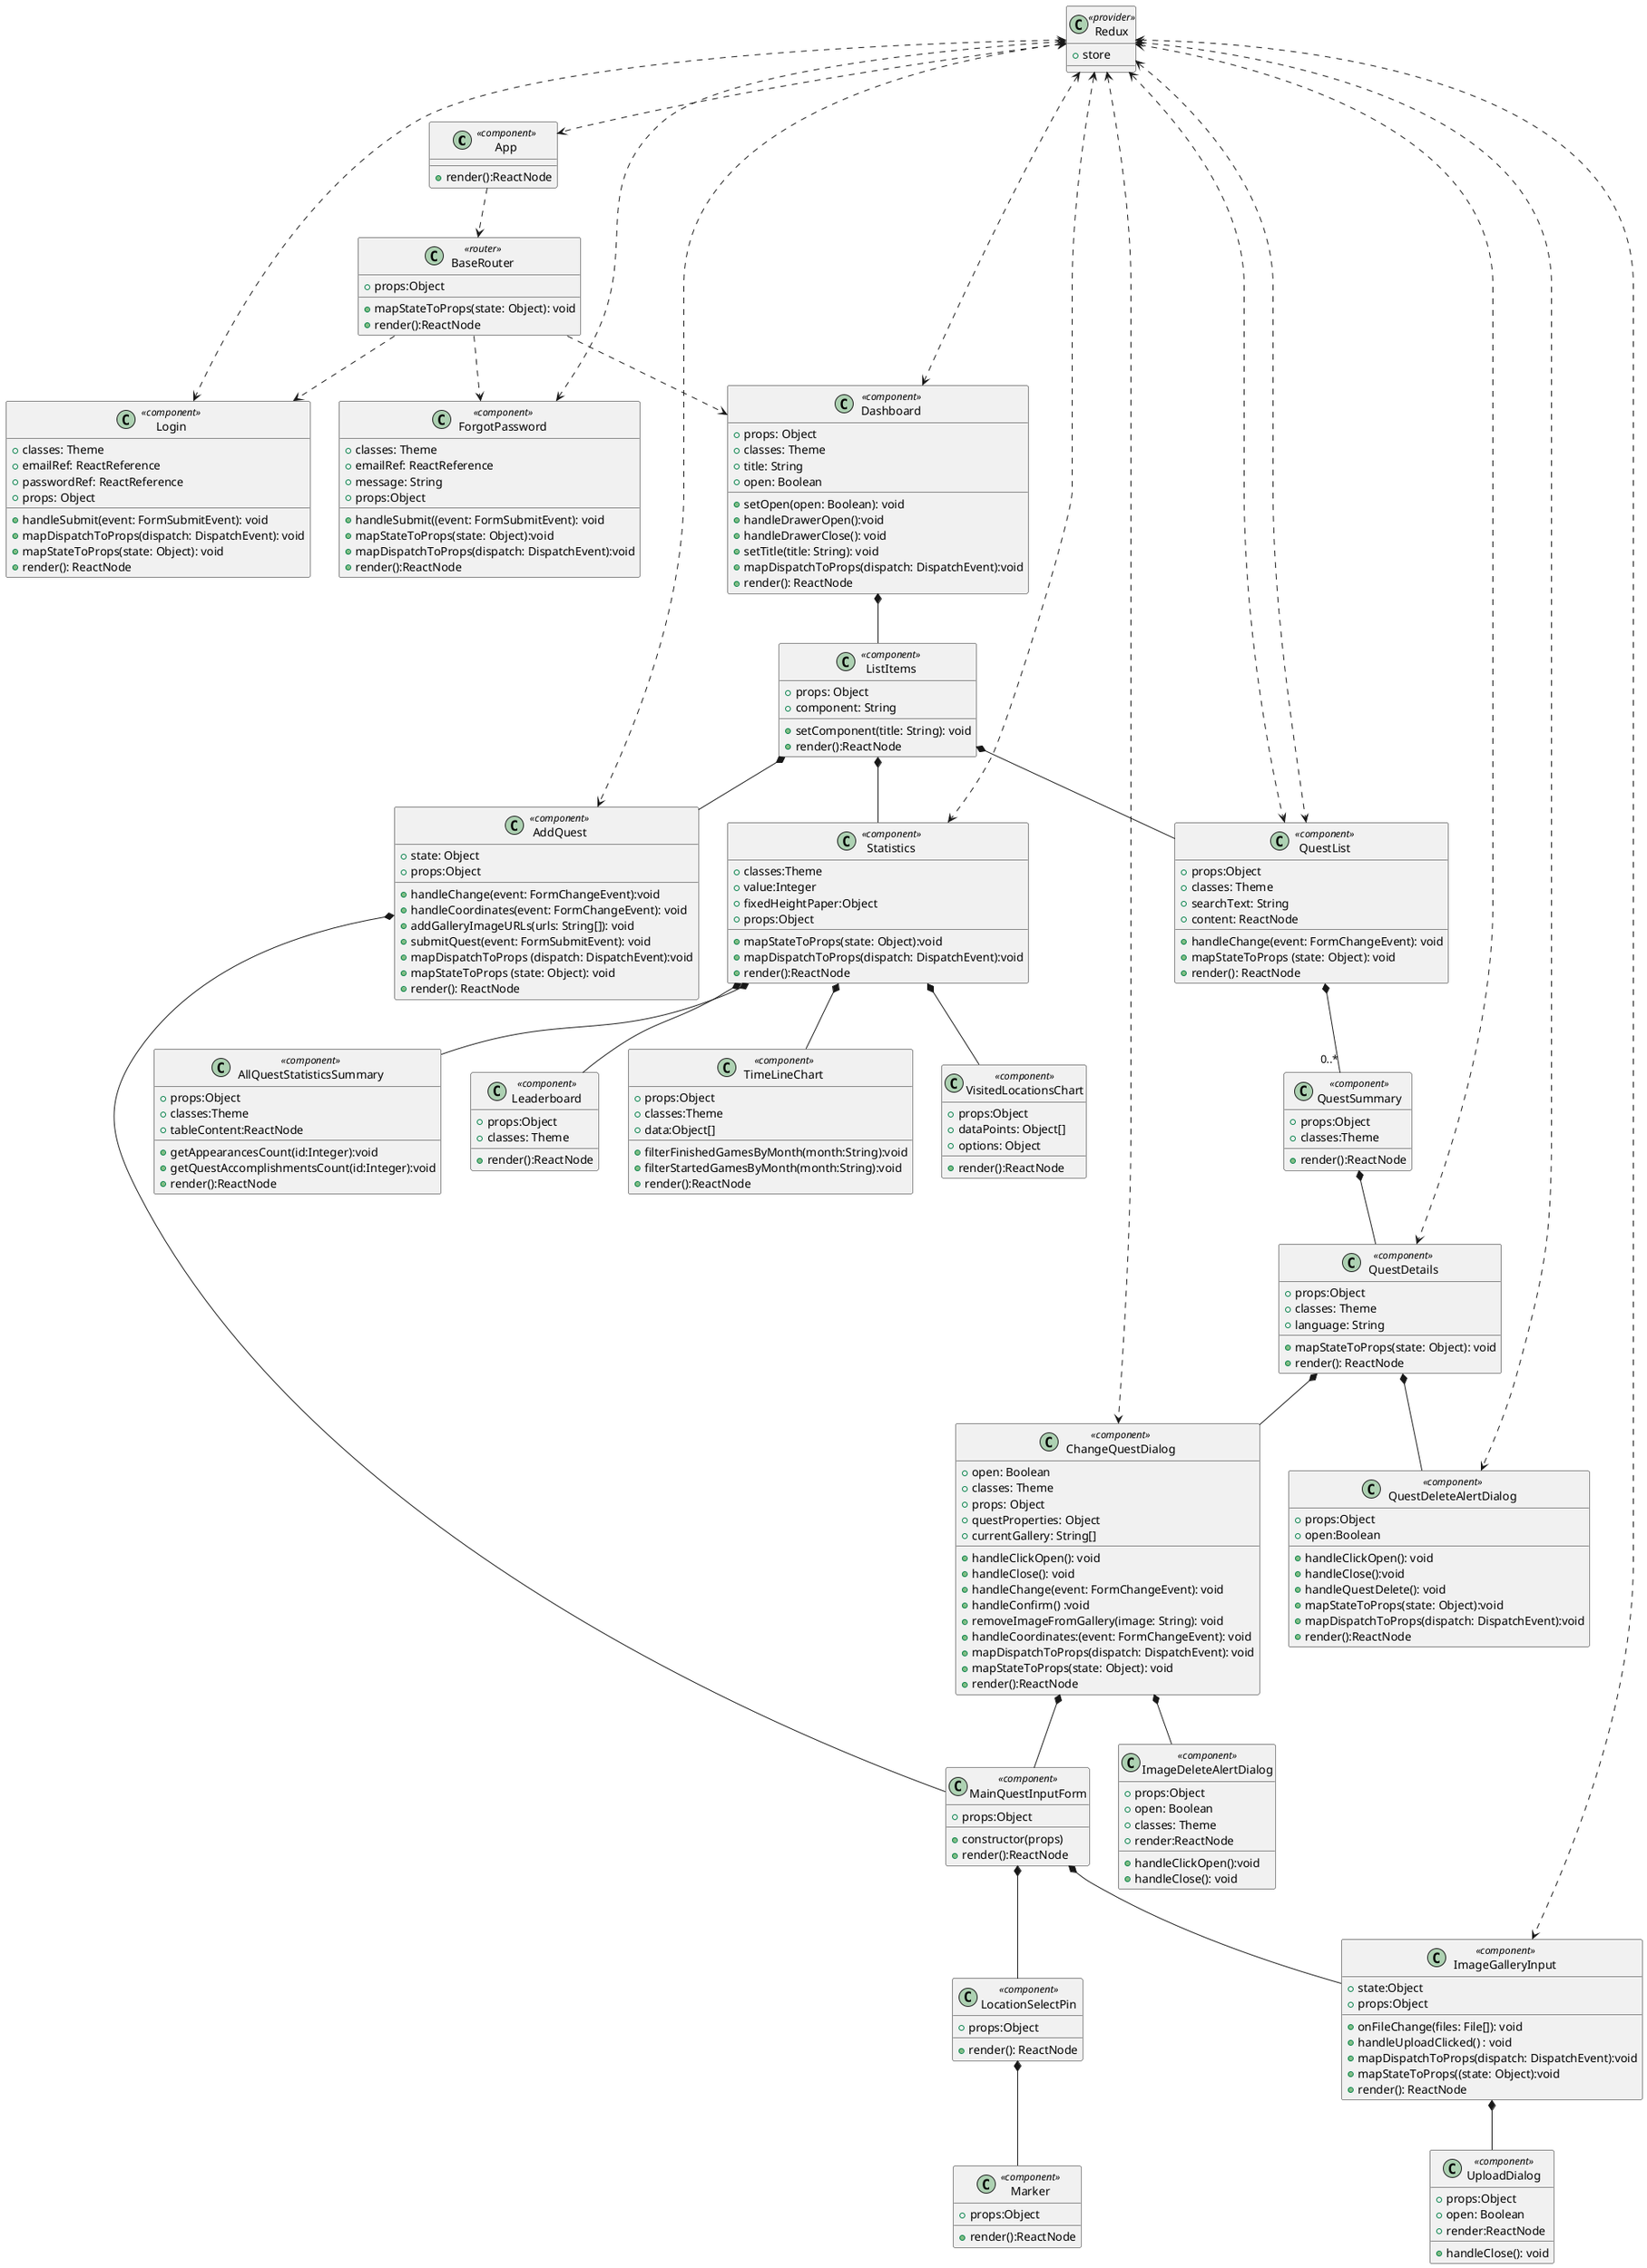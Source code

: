 @startuml
'https://plantuml.com/class-diagram



class App <<component>>
{
    +render():ReactNode
}

class Login <<component>>
{
    +classes: Theme
    +emailRef: ReactReference
    +passwordRef: ReactReference
    +props: Object
    +handleSubmit(event: FormSubmitEvent): void
    +mapDispatchToProps(dispatch: DispatchEvent): void
    +mapStateToProps(state: Object): void
    +render(): ReactNode
}

class ForgotPassword <<component>>
{
    +classes: Theme
    +emailRef: ReactReference
    +message: String
    +props:Object
    +handleSubmit((event: FormSubmitEvent): void
    +mapStateToProps(state: Object):void
    +mapDispatchToProps(dispatch: DispatchEvent):void
    +render():ReactNode
}

class Dashboard <<component>>
{
    +props: Object
    +classes: Theme
    +title: String
    +open: Boolean
    +setOpen(open: Boolean): void
    +handleDrawerOpen():void
    +handleDrawerClose(): void
    +setTitle(title: String): void
    +mapDispatchToProps(dispatch: DispatchEvent):void
    +render(): ReactNode
}

class AddQuest <<component>>
{
    +state: Object
    +props:Object
    +handleChange(event: FormChangeEvent):void
    +handleCoordinates(event: FormChangeEvent): void
    +addGalleryImageURLs(urls: String[]): void
    +submitQuest(event: FormSubmitEvent): void
    +mapDispatchToProps (dispatch: DispatchEvent):void
    +mapStateToProps (state: Object): void
    +render(): ReactNode
}

class QuestDetails <<component>>
{
    +props:Object
    +classes: Theme
    +language: String
    +mapStateToProps(state: Object): void
    +render(): ReactNode
}

class QuestList <<component>>
{
    +props:Object
    +classes: Theme
    +searchText: String
    +content: ReactNode
    +handleChange(event: FormChangeEvent): void
    +mapStateToProps (state: Object): void
    +render(): ReactNode
}

class QuestSummary <<component>>
{
    +props:Object
    +classes:Theme
    +render():ReactNode
}

class Redux <<provider>>
{
    +store
}

class MainQuestInputForm <<component>>
{
    +props:Object
    +constructor(props)
    +render():ReactNode
}

class ChangeQuestDialog <<component>>
{
    +open: Boolean
    +classes: Theme
    +props: Object
    +questProperties: Object
    +currentGallery: String[]
    +handleClickOpen(): void
    +handleClose(): void
    +handleChange(event: FormChangeEvent): void
    +handleConfirm() :void
    +removeImageFromGallery(image: String): void
    +handleCoordinates:(event: FormChangeEvent): void
    +mapDispatchToProps(dispatch: DispatchEvent): void
    +mapStateToProps(state: Object): void
    +render():ReactNode
}

class ListItems <<component>>
{
    +props: Object
    +component: String
    +setComponent(title: String): void
    +render():ReactNode
}

class ImageDeleteAlertDialog <<component>>
{
    +props:Object
    +open: Boolean
    +classes: Theme
    +handleClickOpen():void
    +handleClose(): void
    +render:ReactNode
}

class QuestDeleteAlertDialog <<component>>
{
    +props:Object
    +open:Boolean
    +handleClickOpen(): void
    +handleClose():void
    +handleQuestDelete(): void
    +mapStateToProps(state: Object):void
    +mapDispatchToProps(dispatch: DispatchEvent):void
    +render():ReactNode
}

class UploadDialog <<component>>
{
    +props:Object
    +open: Boolean
    +handleClose(): void
    +render:ReactNode
}

class Statistics <<component>>
{
    +classes:Theme
    +value:Integer
    +fixedHeightPaper:Object
    +props:Object
    +mapStateToProps(state: Object):void
    +mapDispatchToProps(dispatch: DispatchEvent):void
    +render():ReactNode
}

class Leaderboard <<component>>
{
    +props:Object
    +classes: Theme
    +render():ReactNode
}

class TimeLineChart <<component>>
{
    +props:Object
    +classes:Theme
    +data:Object[]
    +filterFinishedGamesByMonth(month:String):void
    +filterStartedGamesByMonth(month:String):void
    +render():ReactNode
}

class VisitedLocationsChart <<component>>
{
    +props:Object
    +dataPoints: Object[]
    +options: Object
    +render():ReactNode
}

class AllQuestStatisticsSummary <<component>>
{
    +props:Object
    +classes:Theme
    +getAppearancesCount(id:Integer):void
    +getQuestAccomplishmentsCount(id:Integer):void
    +tableContent:ReactNode
    +render():ReactNode
}

class LocationSelectPin <<component>>
{
    +props:Object
    +render(): ReactNode
}

class Marker <<component>>
{
    +props:Object
    +render():ReactNode
}

class BaseRouter <<router>>
{
    +props:Object
    +mapStateToProps(state: Object): void
    +render():ReactNode
}

class ImageGalleryInput <<component>>
{
    +state:Object
    +props:Object
    +onFileChange(files: File[]): void
    +handleUploadClicked() : void
    +mapDispatchToProps(dispatch: DispatchEvent):void
    +mapStateToProps((state: Object):void
    +render(): ReactNode
}

Redux <..>App
Redux <..>QuestList
AddQuest *-- MainQuestInputForm
ChangeQuestDialog *-- MainQuestInputForm
Redux <..> Login
Redux <..> ForgotPassword
Dashboard *-- ListItems
ListItems *-- AddQuest
ListItems *-- QuestList
ListItems *-- Statistics
QuestList *-- "0..*" QuestSummary
QuestDetails *-- ChangeQuestDialog
QuestSummary *-- QuestDetails
QuestDetails *-- QuestDeleteAlertDialog
ChangeQuestDialog *-- ImageDeleteAlertDialog
BaseRouter ..> Login
BaseRouter ..> ForgotPassword
BaseRouter ..>Dashboard
MainQuestInputForm *-- LocationSelectPin
LocationSelectPin *-- Marker
MainQuestInputForm *-- ImageGalleryInput
App ..>BaseRouter
ImageGalleryInput *-- UploadDialog
Statistics *-- VisitedLocationsChart
Statistics *-- AllQuestStatisticsSummary
Statistics *-- TimeLineChart
Statistics *-- Leaderboard
Redux <..> ImageGalleryInput
Redux <..> Dashboard
Redux <..> ChangeQuestDialog
Redux <..> QuestDeleteAlertDialog
Redux <..>AddQuest
Redux <..>QuestDetails
Redux <..>QuestList
Redux <..>Statistics
@enduml
